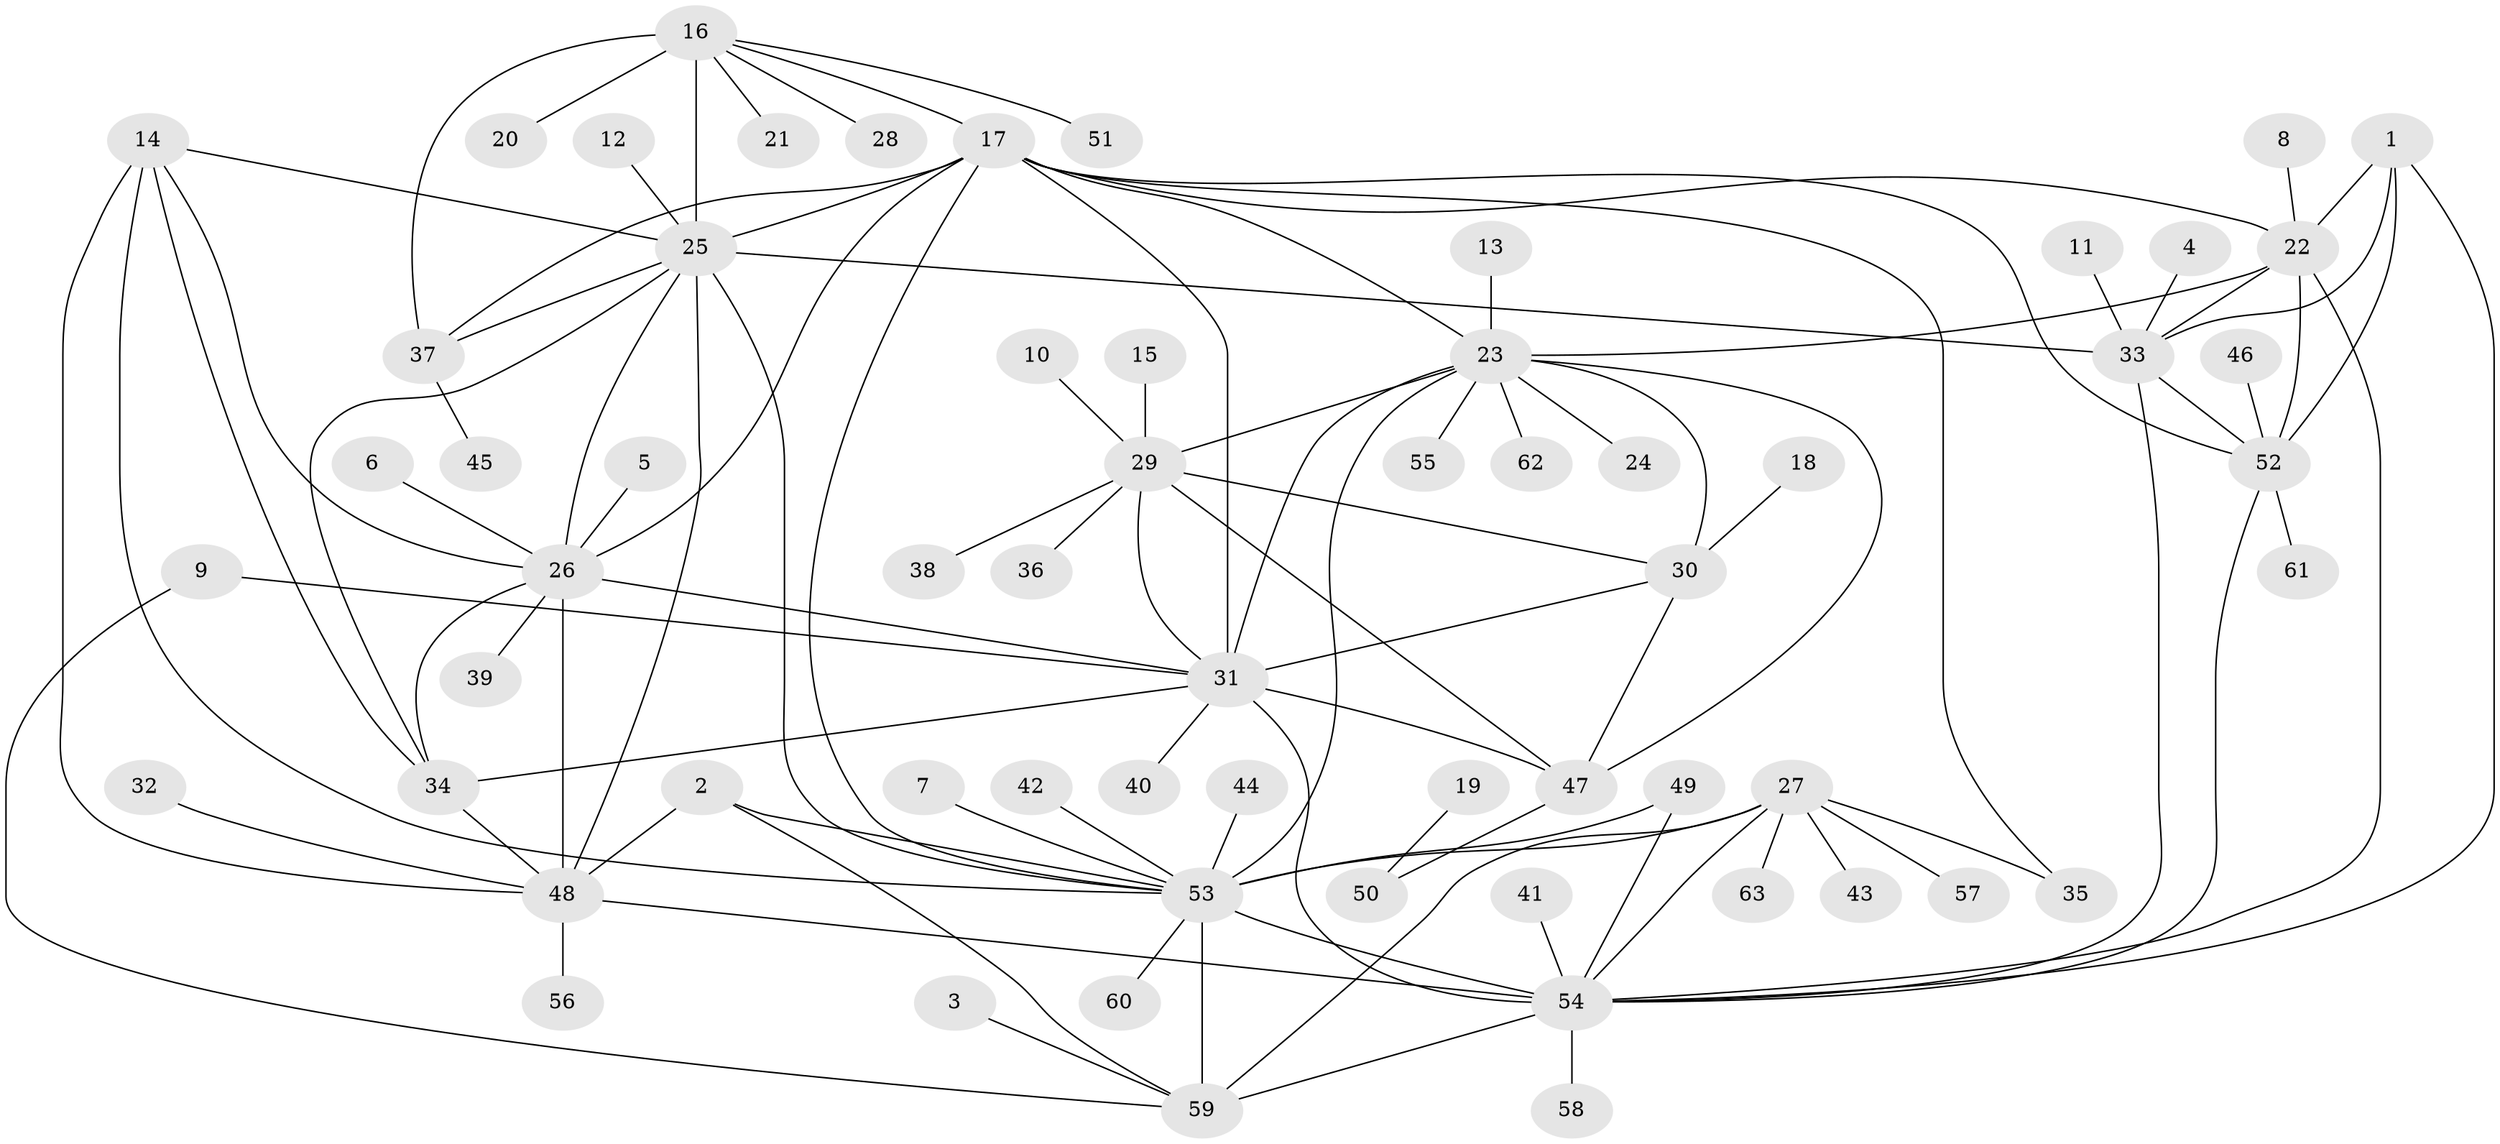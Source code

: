 // original degree distribution, {8: 0.015873015873015872, 7: 0.07936507936507936, 5: 0.023809523809523808, 9: 0.015873015873015872, 12: 0.023809523809523808, 6: 0.015873015873015872, 10: 0.047619047619047616, 13: 0.007936507936507936, 11: 0.015873015873015872, 3: 0.023809523809523808, 1: 0.5476190476190477, 2: 0.18253968253968253}
// Generated by graph-tools (version 1.1) at 2025/26/03/09/25 03:26:41]
// undirected, 63 vertices, 104 edges
graph export_dot {
graph [start="1"]
  node [color=gray90,style=filled];
  1;
  2;
  3;
  4;
  5;
  6;
  7;
  8;
  9;
  10;
  11;
  12;
  13;
  14;
  15;
  16;
  17;
  18;
  19;
  20;
  21;
  22;
  23;
  24;
  25;
  26;
  27;
  28;
  29;
  30;
  31;
  32;
  33;
  34;
  35;
  36;
  37;
  38;
  39;
  40;
  41;
  42;
  43;
  44;
  45;
  46;
  47;
  48;
  49;
  50;
  51;
  52;
  53;
  54;
  55;
  56;
  57;
  58;
  59;
  60;
  61;
  62;
  63;
  1 -- 22 [weight=2.0];
  1 -- 33 [weight=1.0];
  1 -- 52 [weight=1.0];
  1 -- 54 [weight=1.0];
  2 -- 48 [weight=1.0];
  2 -- 53 [weight=1.0];
  2 -- 59 [weight=1.0];
  3 -- 59 [weight=1.0];
  4 -- 33 [weight=1.0];
  5 -- 26 [weight=1.0];
  6 -- 26 [weight=1.0];
  7 -- 53 [weight=1.0];
  8 -- 22 [weight=1.0];
  9 -- 31 [weight=1.0];
  9 -- 59 [weight=1.0];
  10 -- 29 [weight=1.0];
  11 -- 33 [weight=1.0];
  12 -- 25 [weight=1.0];
  13 -- 23 [weight=1.0];
  14 -- 25 [weight=1.0];
  14 -- 26 [weight=1.0];
  14 -- 34 [weight=1.0];
  14 -- 48 [weight=2.0];
  14 -- 53 [weight=1.0];
  15 -- 29 [weight=1.0];
  16 -- 17 [weight=3.0];
  16 -- 20 [weight=1.0];
  16 -- 21 [weight=1.0];
  16 -- 25 [weight=3.0];
  16 -- 28 [weight=1.0];
  16 -- 37 [weight=3.0];
  16 -- 51 [weight=1.0];
  17 -- 22 [weight=1.0];
  17 -- 23 [weight=1.0];
  17 -- 25 [weight=1.0];
  17 -- 26 [weight=1.0];
  17 -- 31 [weight=1.0];
  17 -- 35 [weight=1.0];
  17 -- 37 [weight=1.0];
  17 -- 52 [weight=1.0];
  17 -- 53 [weight=1.0];
  18 -- 30 [weight=1.0];
  19 -- 50 [weight=1.0];
  22 -- 23 [weight=1.0];
  22 -- 33 [weight=2.0];
  22 -- 52 [weight=2.0];
  22 -- 54 [weight=2.0];
  23 -- 24 [weight=1.0];
  23 -- 29 [weight=2.0];
  23 -- 30 [weight=2.0];
  23 -- 31 [weight=2.0];
  23 -- 47 [weight=2.0];
  23 -- 53 [weight=1.0];
  23 -- 55 [weight=1.0];
  23 -- 62 [weight=1.0];
  25 -- 26 [weight=1.0];
  25 -- 33 [weight=1.0];
  25 -- 34 [weight=1.0];
  25 -- 37 [weight=1.0];
  25 -- 48 [weight=2.0];
  25 -- 53 [weight=1.0];
  26 -- 31 [weight=1.0];
  26 -- 34 [weight=1.0];
  26 -- 39 [weight=1.0];
  26 -- 48 [weight=2.0];
  27 -- 35 [weight=1.0];
  27 -- 43 [weight=1.0];
  27 -- 53 [weight=3.0];
  27 -- 54 [weight=1.0];
  27 -- 57 [weight=1.0];
  27 -- 59 [weight=1.0];
  27 -- 63 [weight=1.0];
  29 -- 30 [weight=1.0];
  29 -- 31 [weight=1.0];
  29 -- 36 [weight=1.0];
  29 -- 38 [weight=1.0];
  29 -- 47 [weight=1.0];
  30 -- 31 [weight=1.0];
  30 -- 47 [weight=1.0];
  31 -- 34 [weight=1.0];
  31 -- 40 [weight=1.0];
  31 -- 47 [weight=1.0];
  31 -- 54 [weight=1.0];
  32 -- 48 [weight=1.0];
  33 -- 52 [weight=1.0];
  33 -- 54 [weight=1.0];
  34 -- 48 [weight=2.0];
  37 -- 45 [weight=1.0];
  41 -- 54 [weight=1.0];
  42 -- 53 [weight=1.0];
  44 -- 53 [weight=1.0];
  46 -- 52 [weight=1.0];
  47 -- 50 [weight=1.0];
  48 -- 54 [weight=1.0];
  48 -- 56 [weight=1.0];
  49 -- 53 [weight=1.0];
  49 -- 54 [weight=1.0];
  52 -- 54 [weight=1.0];
  52 -- 61 [weight=1.0];
  53 -- 54 [weight=3.0];
  53 -- 59 [weight=3.0];
  53 -- 60 [weight=1.0];
  54 -- 58 [weight=1.0];
  54 -- 59 [weight=1.0];
}
